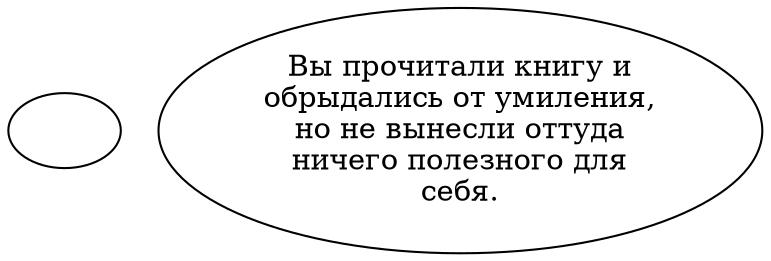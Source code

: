 digraph diRebBok {
  "start" [style=filled       fillcolor="#FFFFFF"       color="#000000"]
  "start" [label=""]
  "use_p_proc" [style=filled       fillcolor="#FFFFFF"       color="#000000"]
  "use_p_proc" [label="Вы прочитали книгу и\nобрыдались от умиления,\nно не вынесли оттуда\nничего полезного для\nсебя."]
}